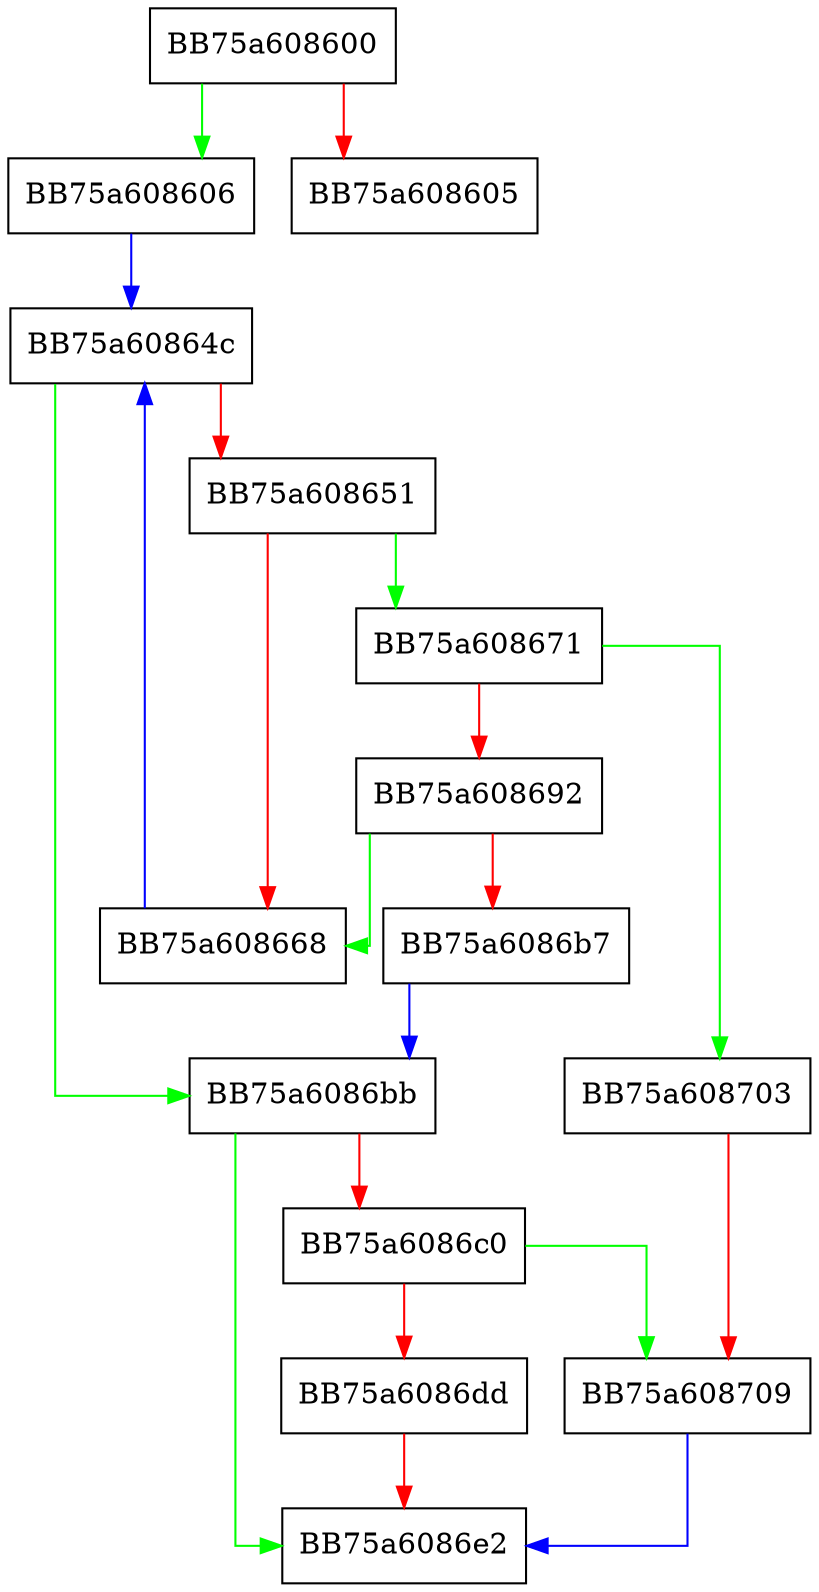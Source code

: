 digraph MpAttributeStoreHash {
  node [shape="box"];
  graph [splines=ortho];
  BB75a608600 -> BB75a608606 [color="green"];
  BB75a608600 -> BB75a608605 [color="red"];
  BB75a608606 -> BB75a60864c [color="blue"];
  BB75a60864c -> BB75a6086bb [color="green"];
  BB75a60864c -> BB75a608651 [color="red"];
  BB75a608651 -> BB75a608671 [color="green"];
  BB75a608651 -> BB75a608668 [color="red"];
  BB75a608668 -> BB75a60864c [color="blue"];
  BB75a608671 -> BB75a608703 [color="green"];
  BB75a608671 -> BB75a608692 [color="red"];
  BB75a608692 -> BB75a608668 [color="green"];
  BB75a608692 -> BB75a6086b7 [color="red"];
  BB75a6086b7 -> BB75a6086bb [color="blue"];
  BB75a6086bb -> BB75a6086e2 [color="green"];
  BB75a6086bb -> BB75a6086c0 [color="red"];
  BB75a6086c0 -> BB75a608709 [color="green"];
  BB75a6086c0 -> BB75a6086dd [color="red"];
  BB75a6086dd -> BB75a6086e2 [color="red"];
  BB75a608703 -> BB75a608709 [color="red"];
  BB75a608709 -> BB75a6086e2 [color="blue"];
}